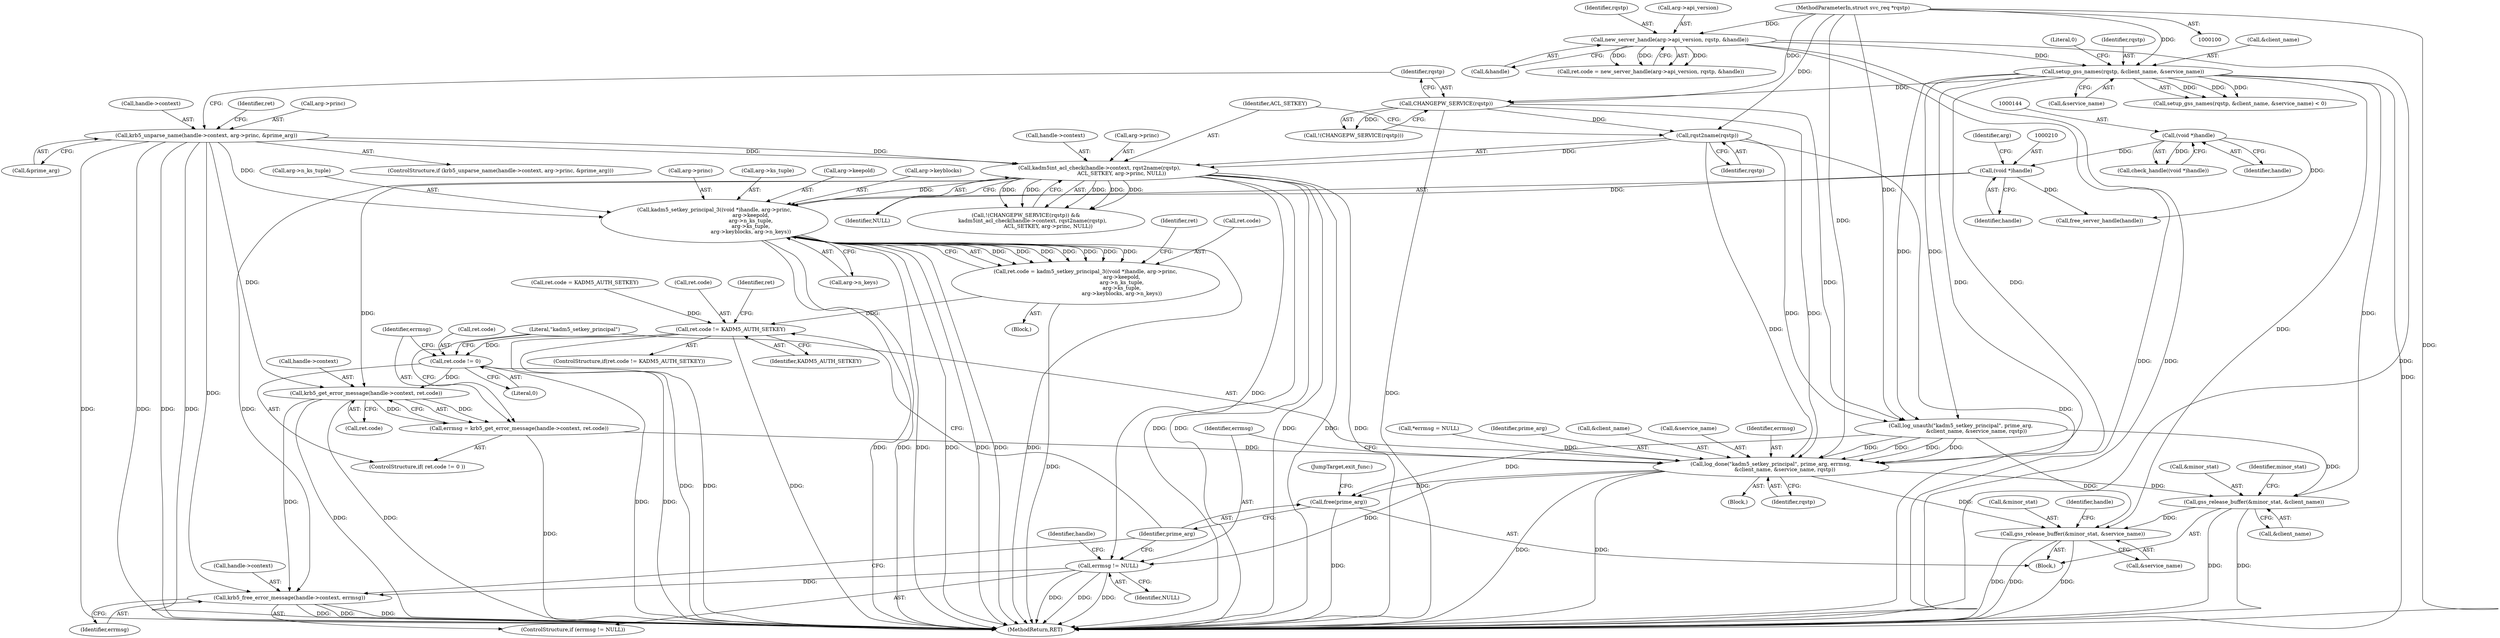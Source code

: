 digraph "0_krb5_83ed75feba32e46f736fcce0d96a0445f29b96c2_20@pointer" {
"1000208" [label="(Call,kadm5_setkey_principal_3((void *)handle, arg->princ,\n                                            arg->keepold,\n                                            arg->n_ks_tuple,\n                                            arg->ks_tuple,\n                                            arg->keyblocks, arg->n_keys))"];
"1000209" [label="(Call,(void *)handle)"];
"1000143" [label="(Call,(void *)handle)"];
"1000192" [label="(Call,kadm5int_acl_check(handle->context, rqst2name(rqstp),\n                           ACL_SETKEY, arg->princ, NULL))"];
"1000171" [label="(Call,krb5_unparse_name(handle->context, arg->princ, &prime_arg))"];
"1000196" [label="(Call,rqst2name(rqstp))"];
"1000190" [label="(Call,CHANGEPW_SERVICE(rqstp))"];
"1000156" [label="(Call,setup_gss_names(rqstp, &client_name, &service_name))"];
"1000129" [label="(Call,new_server_handle(arg->api_version, rqstp, &handle))"];
"1000102" [label="(MethodParameterIn,struct svc_req *rqstp)"];
"1000204" [label="(Call,ret.code = kadm5_setkey_principal_3((void *)handle, arg->princ,\n                                            arg->keepold,\n                                            arg->n_ks_tuple,\n                                            arg->ks_tuple,\n                                            arg->keyblocks, arg->n_keys))"];
"1000246" [label="(Call,ret.code != KADM5_AUTH_SETKEY)"];
"1000253" [label="(Call,ret.code != 0)"];
"1000260" [label="(Call,krb5_get_error_message(handle->context, ret.code))"];
"1000258" [label="(Call,errmsg = krb5_get_error_message(handle->context, ret.code))"];
"1000267" [label="(Call,log_done(\"kadm5_setkey_principal\", prime_arg, errmsg,\n                 &client_name, &service_name, rqstp))"];
"1000277" [label="(Call,errmsg != NULL)"];
"1000280" [label="(Call,krb5_free_error_message(handle->context, errmsg))"];
"1000285" [label="(Call,free(prime_arg))"];
"1000288" [label="(Call,gss_release_buffer(&minor_stat, &client_name))"];
"1000293" [label="(Call,gss_release_buffer(&minor_stat, &service_name))"];
"1000202" [label="(Identifier,NULL)"];
"1000208" [label="(Call,kadm5_setkey_principal_3((void *)handle, arg->princ,\n                                            arg->keepold,\n                                            arg->n_ks_tuple,\n                                            arg->ks_tuple,\n                                            arg->keyblocks, arg->n_keys))"];
"1000250" [label="(Identifier,KADM5_AUTH_SETKEY)"];
"1000277" [label="(Call,errmsg != NULL)"];
"1000212" [label="(Call,arg->princ)"];
"1000288" [label="(Call,gss_release_buffer(&minor_stat, &client_name))"];
"1000282" [label="(Identifier,handle)"];
"1000276" [label="(ControlStructure,if (errmsg != NULL))"];
"1000278" [label="(Identifier,errmsg)"];
"1000294" [label="(Call,&minor_stat)"];
"1000197" [label="(Identifier,rqstp)"];
"1000303" [label="(MethodReturn,RET)"];
"1000257" [label="(Literal,0)"];
"1000190" [label="(Call,CHANGEPW_SERVICE(rqstp))"];
"1000260" [label="(Call,krb5_get_error_message(handle->context, ret.code))"];
"1000211" [label="(Identifier,handle)"];
"1000193" [label="(Call,handle->context)"];
"1000188" [label="(Call,!(CHANGEPW_SERVICE(rqstp)) &&\n        kadm5int_acl_check(handle->context, rqst2name(rqstp),\n                           ACL_SETKEY, arg->princ, NULL))"];
"1000253" [label="(Call,ret.code != 0)"];
"1000117" [label="(Call,*errmsg = NULL)"];
"1000143" [label="(Call,(void *)handle)"];
"1000171" [label="(Call,krb5_unparse_name(handle->context, arg->princ, &prime_arg))"];
"1000285" [label="(Call,free(prime_arg))"];
"1000199" [label="(Call,arg->princ)"];
"1000170" [label="(ControlStructure,if (krb5_unparse_name(handle->context, arg->princ, &prime_arg)))"];
"1000251" [label="(Block,)"];
"1000158" [label="(Call,&client_name)"];
"1000232" [label="(Call,log_unauth(\"kadm5_setkey_principal\", prime_arg,\n                   &client_name, &service_name, rqstp))"];
"1000269" [label="(Identifier,prime_arg)"];
"1000189" [label="(Call,!(CHANGEPW_SERVICE(rqstp)))"];
"1000172" [label="(Call,handle->context)"];
"1000261" [label="(Call,handle->context)"];
"1000275" [label="(Identifier,rqstp)"];
"1000299" [label="(Identifier,handle)"];
"1000160" [label="(Call,&service_name)"];
"1000271" [label="(Call,&client_name)"];
"1000191" [label="(Identifier,rqstp)"];
"1000280" [label="(Call,krb5_free_error_message(handle->context, errmsg))"];
"1000196" [label="(Call,rqst2name(rqstp))"];
"1000155" [label="(Call,setup_gss_names(rqstp, &client_name, &service_name) < 0)"];
"1000248" [label="(Identifier,ret)"];
"1000156" [label="(Call,setup_gss_names(rqstp, &client_name, &service_name))"];
"1000134" [label="(Call,&handle)"];
"1000268" [label="(Literal,\"kadm5_setkey_principal\")"];
"1000221" [label="(Call,arg->ks_tuple)"];
"1000205" [label="(Call,ret.code)"];
"1000125" [label="(Call,ret.code = new_server_handle(arg->api_version, rqstp, &handle))"];
"1000286" [label="(Identifier,prime_arg)"];
"1000258" [label="(Call,errmsg = krb5_get_error_message(handle->context, ret.code))"];
"1000246" [label="(Call,ret.code != KADM5_AUTH_SETKEY)"];
"1000291" [label="(Call,&client_name)"];
"1000162" [label="(Literal,0)"];
"1000142" [label="(Call,check_handle((void *)handle))"];
"1000252" [label="(ControlStructure,if( ret.code != 0 ))"];
"1000281" [label="(Call,handle->context)"];
"1000130" [label="(Call,arg->api_version)"];
"1000289" [label="(Call,&minor_stat)"];
"1000215" [label="(Call,arg->keepold)"];
"1000133" [label="(Identifier,rqstp)"];
"1000293" [label="(Call,gss_release_buffer(&minor_stat, &service_name))"];
"1000203" [label="(Block,)"];
"1000279" [label="(Identifier,NULL)"];
"1000157" [label="(Identifier,rqstp)"];
"1000287" [label="(JumpTarget,exit_func:)"];
"1000296" [label="(Call,&service_name)"];
"1000192" [label="(Call,kadm5int_acl_check(handle->context, rqst2name(rqstp),\n                           ACL_SETKEY, arg->princ, NULL))"];
"1000183" [label="(Identifier,ret)"];
"1000264" [label="(Call,ret.code)"];
"1000129" [label="(Call,new_server_handle(arg->api_version, rqstp, &handle))"];
"1000295" [label="(Identifier,minor_stat)"];
"1000298" [label="(Call,free_server_handle(handle))"];
"1000259" [label="(Identifier,errmsg)"];
"1000209" [label="(Call,(void *)handle)"];
"1000284" [label="(Identifier,errmsg)"];
"1000267" [label="(Call,log_done(\"kadm5_setkey_principal\", prime_arg, errmsg,\n                 &client_name, &service_name, rqstp))"];
"1000227" [label="(Call,arg->n_keys)"];
"1000178" [label="(Call,&prime_arg)"];
"1000273" [label="(Call,&service_name)"];
"1000270" [label="(Identifier,errmsg)"];
"1000224" [label="(Call,arg->keyblocks)"];
"1000247" [label="(Call,ret.code)"];
"1000255" [label="(Identifier,ret)"];
"1000175" [label="(Call,arg->princ)"];
"1000213" [label="(Identifier,arg)"];
"1000218" [label="(Call,arg->n_ks_tuple)"];
"1000102" [label="(MethodParameterIn,struct svc_req *rqstp)"];
"1000254" [label="(Call,ret.code)"];
"1000204" [label="(Call,ret.code = kadm5_setkey_principal_3((void *)handle, arg->princ,\n                                            arg->keepold,\n                                            arg->n_ks_tuple,\n                                            arg->ks_tuple,\n                                            arg->keyblocks, arg->n_keys))"];
"1000145" [label="(Identifier,handle)"];
"1000240" [label="(Call,ret.code = KADM5_AUTH_SETKEY)"];
"1000245" [label="(ControlStructure,if(ret.code != KADM5_AUTH_SETKEY))"];
"1000103" [label="(Block,)"];
"1000198" [label="(Identifier,ACL_SETKEY)"];
"1000208" -> "1000204"  [label="AST: "];
"1000208" -> "1000227"  [label="CFG: "];
"1000209" -> "1000208"  [label="AST: "];
"1000212" -> "1000208"  [label="AST: "];
"1000215" -> "1000208"  [label="AST: "];
"1000218" -> "1000208"  [label="AST: "];
"1000221" -> "1000208"  [label="AST: "];
"1000224" -> "1000208"  [label="AST: "];
"1000227" -> "1000208"  [label="AST: "];
"1000204" -> "1000208"  [label="CFG: "];
"1000208" -> "1000303"  [label="DDG: "];
"1000208" -> "1000303"  [label="DDG: "];
"1000208" -> "1000303"  [label="DDG: "];
"1000208" -> "1000303"  [label="DDG: "];
"1000208" -> "1000303"  [label="DDG: "];
"1000208" -> "1000303"  [label="DDG: "];
"1000208" -> "1000303"  [label="DDG: "];
"1000208" -> "1000204"  [label="DDG: "];
"1000208" -> "1000204"  [label="DDG: "];
"1000208" -> "1000204"  [label="DDG: "];
"1000208" -> "1000204"  [label="DDG: "];
"1000208" -> "1000204"  [label="DDG: "];
"1000208" -> "1000204"  [label="DDG: "];
"1000208" -> "1000204"  [label="DDG: "];
"1000209" -> "1000208"  [label="DDG: "];
"1000192" -> "1000208"  [label="DDG: "];
"1000171" -> "1000208"  [label="DDG: "];
"1000209" -> "1000211"  [label="CFG: "];
"1000210" -> "1000209"  [label="AST: "];
"1000211" -> "1000209"  [label="AST: "];
"1000213" -> "1000209"  [label="CFG: "];
"1000143" -> "1000209"  [label="DDG: "];
"1000209" -> "1000298"  [label="DDG: "];
"1000143" -> "1000142"  [label="AST: "];
"1000143" -> "1000145"  [label="CFG: "];
"1000144" -> "1000143"  [label="AST: "];
"1000145" -> "1000143"  [label="AST: "];
"1000142" -> "1000143"  [label="CFG: "];
"1000143" -> "1000142"  [label="DDG: "];
"1000143" -> "1000298"  [label="DDG: "];
"1000192" -> "1000188"  [label="AST: "];
"1000192" -> "1000202"  [label="CFG: "];
"1000193" -> "1000192"  [label="AST: "];
"1000196" -> "1000192"  [label="AST: "];
"1000198" -> "1000192"  [label="AST: "];
"1000199" -> "1000192"  [label="AST: "];
"1000202" -> "1000192"  [label="AST: "];
"1000188" -> "1000192"  [label="CFG: "];
"1000192" -> "1000303"  [label="DDG: "];
"1000192" -> "1000303"  [label="DDG: "];
"1000192" -> "1000303"  [label="DDG: "];
"1000192" -> "1000303"  [label="DDG: "];
"1000192" -> "1000303"  [label="DDG: "];
"1000192" -> "1000188"  [label="DDG: "];
"1000192" -> "1000188"  [label="DDG: "];
"1000192" -> "1000188"  [label="DDG: "];
"1000192" -> "1000188"  [label="DDG: "];
"1000192" -> "1000188"  [label="DDG: "];
"1000171" -> "1000192"  [label="DDG: "];
"1000171" -> "1000192"  [label="DDG: "];
"1000196" -> "1000192"  [label="DDG: "];
"1000192" -> "1000260"  [label="DDG: "];
"1000192" -> "1000277"  [label="DDG: "];
"1000192" -> "1000280"  [label="DDG: "];
"1000171" -> "1000170"  [label="AST: "];
"1000171" -> "1000178"  [label="CFG: "];
"1000172" -> "1000171"  [label="AST: "];
"1000175" -> "1000171"  [label="AST: "];
"1000178" -> "1000171"  [label="AST: "];
"1000183" -> "1000171"  [label="CFG: "];
"1000191" -> "1000171"  [label="CFG: "];
"1000171" -> "1000303"  [label="DDG: "];
"1000171" -> "1000303"  [label="DDG: "];
"1000171" -> "1000303"  [label="DDG: "];
"1000171" -> "1000303"  [label="DDG: "];
"1000171" -> "1000260"  [label="DDG: "];
"1000171" -> "1000280"  [label="DDG: "];
"1000196" -> "1000197"  [label="CFG: "];
"1000197" -> "1000196"  [label="AST: "];
"1000198" -> "1000196"  [label="CFG: "];
"1000196" -> "1000303"  [label="DDG: "];
"1000190" -> "1000196"  [label="DDG: "];
"1000102" -> "1000196"  [label="DDG: "];
"1000196" -> "1000232"  [label="DDG: "];
"1000196" -> "1000267"  [label="DDG: "];
"1000190" -> "1000189"  [label="AST: "];
"1000190" -> "1000191"  [label="CFG: "];
"1000191" -> "1000190"  [label="AST: "];
"1000189" -> "1000190"  [label="CFG: "];
"1000190" -> "1000303"  [label="DDG: "];
"1000190" -> "1000189"  [label="DDG: "];
"1000156" -> "1000190"  [label="DDG: "];
"1000102" -> "1000190"  [label="DDG: "];
"1000190" -> "1000232"  [label="DDG: "];
"1000190" -> "1000267"  [label="DDG: "];
"1000156" -> "1000155"  [label="AST: "];
"1000156" -> "1000160"  [label="CFG: "];
"1000157" -> "1000156"  [label="AST: "];
"1000158" -> "1000156"  [label="AST: "];
"1000160" -> "1000156"  [label="AST: "];
"1000162" -> "1000156"  [label="CFG: "];
"1000156" -> "1000303"  [label="DDG: "];
"1000156" -> "1000155"  [label="DDG: "];
"1000156" -> "1000155"  [label="DDG: "];
"1000156" -> "1000155"  [label="DDG: "];
"1000129" -> "1000156"  [label="DDG: "];
"1000102" -> "1000156"  [label="DDG: "];
"1000156" -> "1000232"  [label="DDG: "];
"1000156" -> "1000232"  [label="DDG: "];
"1000156" -> "1000267"  [label="DDG: "];
"1000156" -> "1000267"  [label="DDG: "];
"1000156" -> "1000288"  [label="DDG: "];
"1000156" -> "1000293"  [label="DDG: "];
"1000129" -> "1000125"  [label="AST: "];
"1000129" -> "1000134"  [label="CFG: "];
"1000130" -> "1000129"  [label="AST: "];
"1000133" -> "1000129"  [label="AST: "];
"1000134" -> "1000129"  [label="AST: "];
"1000125" -> "1000129"  [label="CFG: "];
"1000129" -> "1000303"  [label="DDG: "];
"1000129" -> "1000303"  [label="DDG: "];
"1000129" -> "1000303"  [label="DDG: "];
"1000129" -> "1000125"  [label="DDG: "];
"1000129" -> "1000125"  [label="DDG: "];
"1000129" -> "1000125"  [label="DDG: "];
"1000102" -> "1000129"  [label="DDG: "];
"1000102" -> "1000100"  [label="AST: "];
"1000102" -> "1000303"  [label="DDG: "];
"1000102" -> "1000232"  [label="DDG: "];
"1000102" -> "1000267"  [label="DDG: "];
"1000204" -> "1000203"  [label="AST: "];
"1000205" -> "1000204"  [label="AST: "];
"1000248" -> "1000204"  [label="CFG: "];
"1000204" -> "1000303"  [label="DDG: "];
"1000204" -> "1000246"  [label="DDG: "];
"1000246" -> "1000245"  [label="AST: "];
"1000246" -> "1000250"  [label="CFG: "];
"1000247" -> "1000246"  [label="AST: "];
"1000250" -> "1000246"  [label="AST: "];
"1000255" -> "1000246"  [label="CFG: "];
"1000286" -> "1000246"  [label="CFG: "];
"1000246" -> "1000303"  [label="DDG: "];
"1000246" -> "1000303"  [label="DDG: "];
"1000246" -> "1000303"  [label="DDG: "];
"1000240" -> "1000246"  [label="DDG: "];
"1000246" -> "1000253"  [label="DDG: "];
"1000253" -> "1000252"  [label="AST: "];
"1000253" -> "1000257"  [label="CFG: "];
"1000254" -> "1000253"  [label="AST: "];
"1000257" -> "1000253"  [label="AST: "];
"1000259" -> "1000253"  [label="CFG: "];
"1000268" -> "1000253"  [label="CFG: "];
"1000253" -> "1000303"  [label="DDG: "];
"1000253" -> "1000303"  [label="DDG: "];
"1000253" -> "1000260"  [label="DDG: "];
"1000260" -> "1000258"  [label="AST: "];
"1000260" -> "1000264"  [label="CFG: "];
"1000261" -> "1000260"  [label="AST: "];
"1000264" -> "1000260"  [label="AST: "];
"1000258" -> "1000260"  [label="CFG: "];
"1000260" -> "1000303"  [label="DDG: "];
"1000260" -> "1000303"  [label="DDG: "];
"1000260" -> "1000258"  [label="DDG: "];
"1000260" -> "1000258"  [label="DDG: "];
"1000260" -> "1000280"  [label="DDG: "];
"1000258" -> "1000252"  [label="AST: "];
"1000259" -> "1000258"  [label="AST: "];
"1000268" -> "1000258"  [label="CFG: "];
"1000258" -> "1000303"  [label="DDG: "];
"1000258" -> "1000267"  [label="DDG: "];
"1000267" -> "1000251"  [label="AST: "];
"1000267" -> "1000275"  [label="CFG: "];
"1000268" -> "1000267"  [label="AST: "];
"1000269" -> "1000267"  [label="AST: "];
"1000270" -> "1000267"  [label="AST: "];
"1000271" -> "1000267"  [label="AST: "];
"1000273" -> "1000267"  [label="AST: "];
"1000275" -> "1000267"  [label="AST: "];
"1000278" -> "1000267"  [label="CFG: "];
"1000267" -> "1000303"  [label="DDG: "];
"1000267" -> "1000303"  [label="DDG: "];
"1000232" -> "1000267"  [label="DDG: "];
"1000232" -> "1000267"  [label="DDG: "];
"1000232" -> "1000267"  [label="DDG: "];
"1000232" -> "1000267"  [label="DDG: "];
"1000117" -> "1000267"  [label="DDG: "];
"1000267" -> "1000277"  [label="DDG: "];
"1000267" -> "1000285"  [label="DDG: "];
"1000267" -> "1000288"  [label="DDG: "];
"1000267" -> "1000293"  [label="DDG: "];
"1000277" -> "1000276"  [label="AST: "];
"1000277" -> "1000279"  [label="CFG: "];
"1000278" -> "1000277"  [label="AST: "];
"1000279" -> "1000277"  [label="AST: "];
"1000282" -> "1000277"  [label="CFG: "];
"1000286" -> "1000277"  [label="CFG: "];
"1000277" -> "1000303"  [label="DDG: "];
"1000277" -> "1000303"  [label="DDG: "];
"1000277" -> "1000303"  [label="DDG: "];
"1000277" -> "1000280"  [label="DDG: "];
"1000280" -> "1000276"  [label="AST: "];
"1000280" -> "1000284"  [label="CFG: "];
"1000281" -> "1000280"  [label="AST: "];
"1000284" -> "1000280"  [label="AST: "];
"1000286" -> "1000280"  [label="CFG: "];
"1000280" -> "1000303"  [label="DDG: "];
"1000280" -> "1000303"  [label="DDG: "];
"1000280" -> "1000303"  [label="DDG: "];
"1000285" -> "1000103"  [label="AST: "];
"1000285" -> "1000286"  [label="CFG: "];
"1000286" -> "1000285"  [label="AST: "];
"1000287" -> "1000285"  [label="CFG: "];
"1000285" -> "1000303"  [label="DDG: "];
"1000232" -> "1000285"  [label="DDG: "];
"1000288" -> "1000103"  [label="AST: "];
"1000288" -> "1000291"  [label="CFG: "];
"1000289" -> "1000288"  [label="AST: "];
"1000291" -> "1000288"  [label="AST: "];
"1000295" -> "1000288"  [label="CFG: "];
"1000288" -> "1000303"  [label="DDG: "];
"1000288" -> "1000303"  [label="DDG: "];
"1000232" -> "1000288"  [label="DDG: "];
"1000288" -> "1000293"  [label="DDG: "];
"1000293" -> "1000103"  [label="AST: "];
"1000293" -> "1000296"  [label="CFG: "];
"1000294" -> "1000293"  [label="AST: "];
"1000296" -> "1000293"  [label="AST: "];
"1000299" -> "1000293"  [label="CFG: "];
"1000293" -> "1000303"  [label="DDG: "];
"1000293" -> "1000303"  [label="DDG: "];
"1000293" -> "1000303"  [label="DDG: "];
"1000232" -> "1000293"  [label="DDG: "];
}
